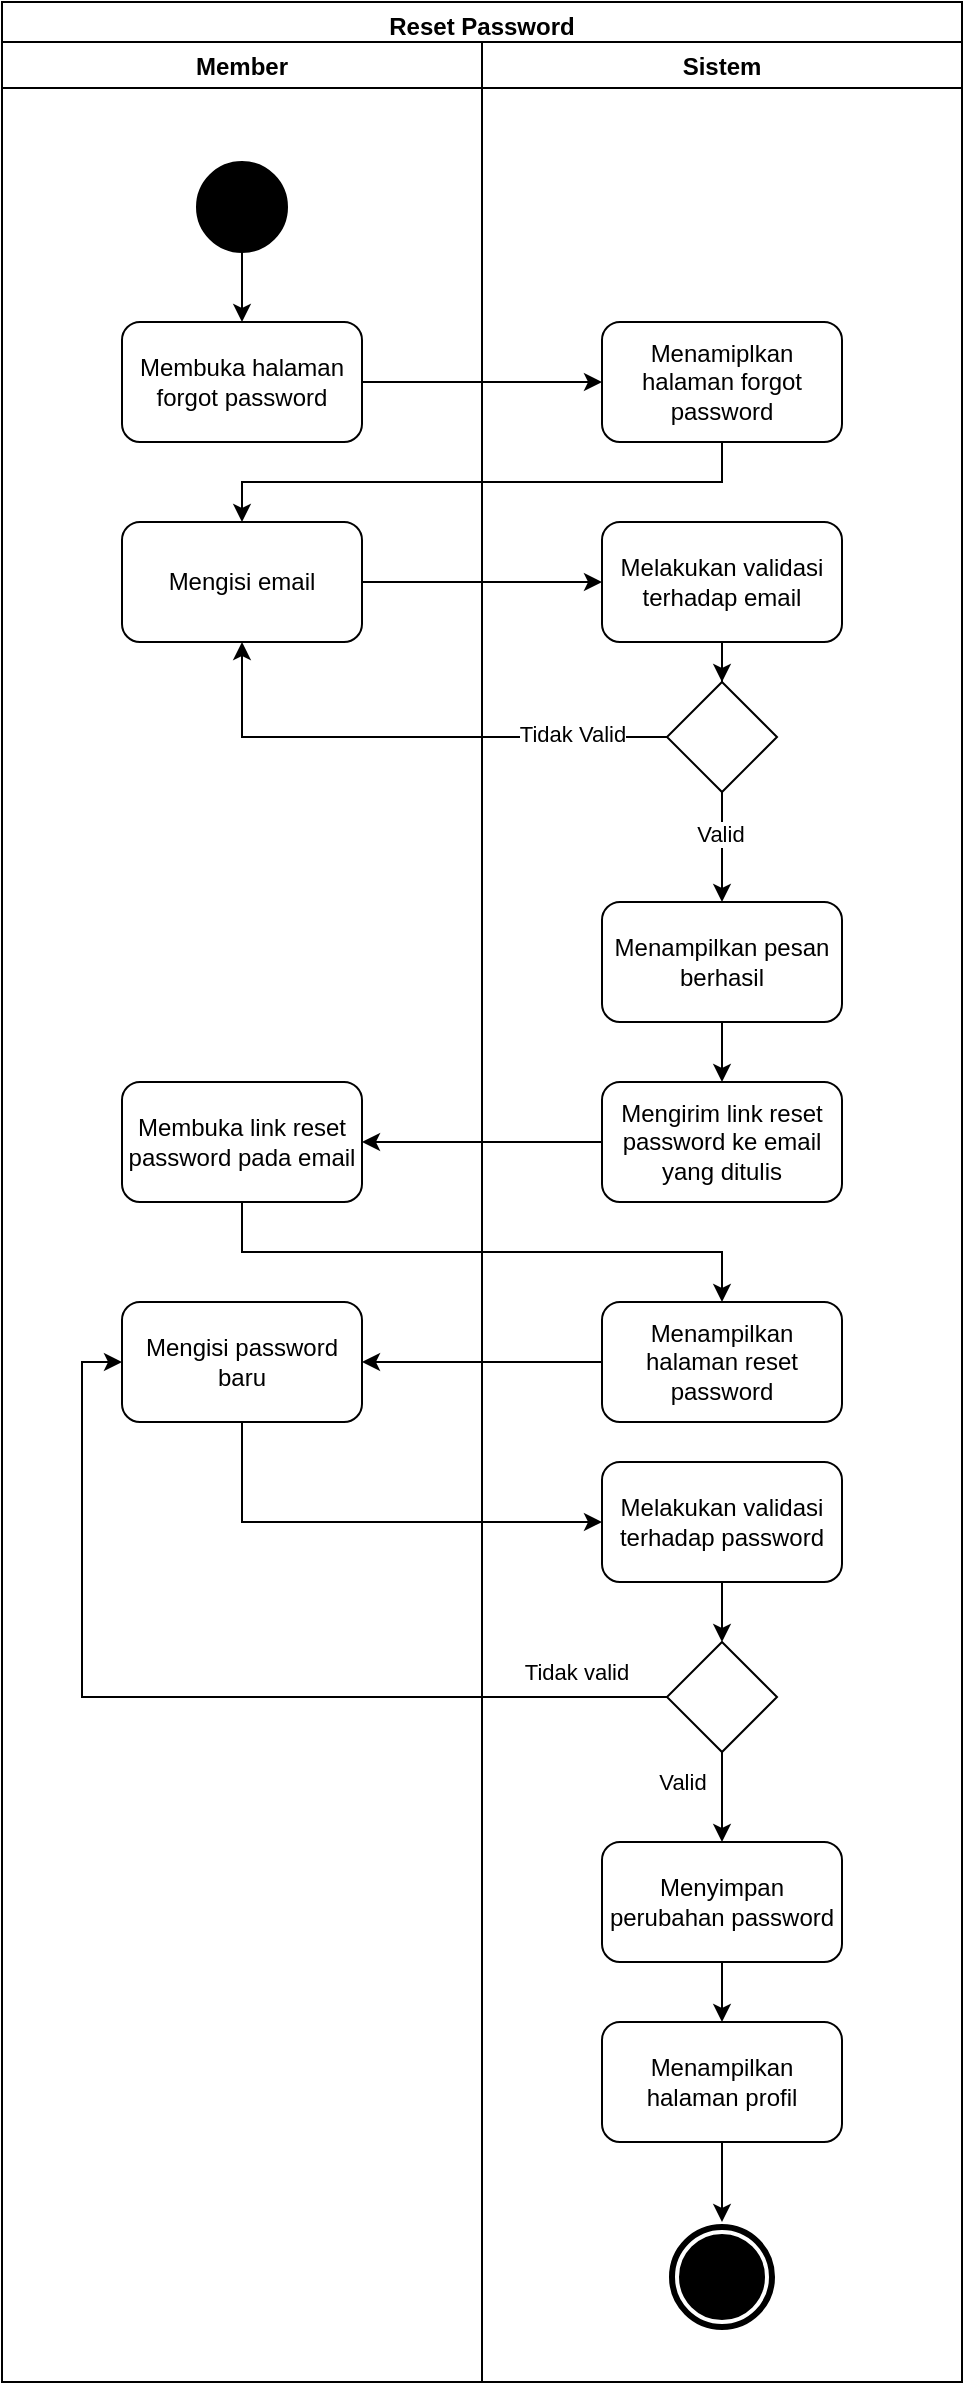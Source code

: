 <mxfile version="18.0.7" type="device"><diagram id="prtHgNgQTEPvFCAcTncT" name="Page-1"><mxGraphModel dx="1038" dy="489" grid="1" gridSize="10" guides="1" tooltips="1" connect="1" arrows="1" fold="1" page="1" pageScale="1" pageWidth="827" pageHeight="1169" math="0" shadow="0"><root><mxCell id="0"/><mxCell id="1" parent="0"/><mxCell id="xOL2CaStUpzWwHvCU3t6-1" value="Reset Password" style="swimlane;fillColor=none;" parent="1" vertex="1"><mxGeometry x="240" y="60" width="480" height="1190" as="geometry"/></mxCell><mxCell id="xOL2CaStUpzWwHvCU3t6-3" value="Member" style="swimlane;startSize=23;" parent="xOL2CaStUpzWwHvCU3t6-1" vertex="1"><mxGeometry y="20" width="240" height="1170" as="geometry"/></mxCell><mxCell id="vmJuZQhiceogOi0fgAVd-5" style="edgeStyle=orthogonalEdgeStyle;rounded=0;orthogonalLoop=1;jettySize=auto;html=1;" parent="xOL2CaStUpzWwHvCU3t6-3" source="xOL2CaStUpzWwHvCU3t6-4" target="vmJuZQhiceogOi0fgAVd-3" edge="1"><mxGeometry relative="1" as="geometry"/></mxCell><mxCell id="xOL2CaStUpzWwHvCU3t6-4" value="" style="ellipse;whiteSpace=wrap;html=1;aspect=fixed;fillColor=#000000;" parent="xOL2CaStUpzWwHvCU3t6-3" vertex="1"><mxGeometry x="97.5" y="60" width="45" height="45" as="geometry"/></mxCell><mxCell id="vmJuZQhiceogOi0fgAVd-3" value="Membuka halaman forgot password" style="rounded=1;whiteSpace=wrap;html=1;fillColor=none;" parent="xOL2CaStUpzWwHvCU3t6-3" vertex="1"><mxGeometry x="60" y="140" width="120" height="60" as="geometry"/></mxCell><mxCell id="vmJuZQhiceogOi0fgAVd-12" value="Membuka link reset password pada email" style="rounded=1;whiteSpace=wrap;html=1;fillColor=none;" parent="xOL2CaStUpzWwHvCU3t6-3" vertex="1"><mxGeometry x="60" y="520" width="120" height="60" as="geometry"/></mxCell><mxCell id="vmJuZQhiceogOi0fgAVd-16" value="Mengisi password baru" style="rounded=1;whiteSpace=wrap;html=1;fillColor=none;" parent="xOL2CaStUpzWwHvCU3t6-3" vertex="1"><mxGeometry x="60" y="630" width="120" height="60" as="geometry"/></mxCell><mxCell id="8O35Q4yE5lDGAT71DADw-32" value="Mengisi email" style="rounded=1;whiteSpace=wrap;html=1;fillColor=none;" parent="xOL2CaStUpzWwHvCU3t6-3" vertex="1"><mxGeometry x="60" y="240" width="120" height="60" as="geometry"/></mxCell><mxCell id="xOL2CaStUpzWwHvCU3t6-2" value="Sistem" style="swimlane;" parent="xOL2CaStUpzWwHvCU3t6-1" vertex="1"><mxGeometry x="240" y="20" width="240" height="1170" as="geometry"/></mxCell><mxCell id="xOL2CaStUpzWwHvCU3t6-14" style="edgeStyle=orthogonalEdgeStyle;rounded=0;orthogonalLoop=1;jettySize=auto;html=1;" parent="xOL2CaStUpzWwHvCU3t6-2" source="xOL2CaStUpzWwHvCU3t6-6" target="xOL2CaStUpzWwHvCU3t6-13" edge="1"><mxGeometry relative="1" as="geometry"/></mxCell><mxCell id="xOL2CaStUpzWwHvCU3t6-6" value="Melakukan validasi terhadap email" style="rounded=1;whiteSpace=wrap;html=1;fillColor=none;" parent="xOL2CaStUpzWwHvCU3t6-2" vertex="1"><mxGeometry x="60" y="240" width="120" height="60" as="geometry"/></mxCell><mxCell id="CHEP6N8ROzJFomDGLrhJ-2" style="edgeStyle=orthogonalEdgeStyle;rounded=0;orthogonalLoop=1;jettySize=auto;html=1;" parent="xOL2CaStUpzWwHvCU3t6-2" source="xOL2CaStUpzWwHvCU3t6-13" target="CHEP6N8ROzJFomDGLrhJ-1" edge="1"><mxGeometry relative="1" as="geometry"/></mxCell><mxCell id="CHEP6N8ROzJFomDGLrhJ-4" value="Valid" style="edgeLabel;html=1;align=center;verticalAlign=middle;resizable=0;points=[];" parent="CHEP6N8ROzJFomDGLrhJ-2" vertex="1" connectable="0"><mxGeometry x="-0.253" y="-1" relative="1" as="geometry"><mxPoint as="offset"/></mxGeometry></mxCell><mxCell id="xOL2CaStUpzWwHvCU3t6-13" value="" style="rhombus;whiteSpace=wrap;html=1;fillColor=none;" parent="xOL2CaStUpzWwHvCU3t6-2" vertex="1"><mxGeometry x="92.5" y="320" width="55" height="55" as="geometry"/></mxCell><mxCell id="xOL2CaStUpzWwHvCU3t6-16" value="Mengirim link reset password ke email yang ditulis" style="rounded=1;whiteSpace=wrap;html=1;fillColor=none;" parent="xOL2CaStUpzWwHvCU3t6-2" vertex="1"><mxGeometry x="60" y="520" width="120" height="60" as="geometry"/></mxCell><mxCell id="vmJuZQhiceogOi0fgAVd-4" value="Menamiplkan halaman forgot password" style="rounded=1;whiteSpace=wrap;html=1;fillColor=none;" parent="xOL2CaStUpzWwHvCU3t6-2" vertex="1"><mxGeometry x="60" y="140" width="120" height="60" as="geometry"/></mxCell><mxCell id="vmJuZQhiceogOi0fgAVd-14" value="Menampilkan halaman reset password" style="rounded=1;whiteSpace=wrap;html=1;fillColor=none;" parent="xOL2CaStUpzWwHvCU3t6-2" vertex="1"><mxGeometry x="60" y="630" width="120" height="60" as="geometry"/></mxCell><mxCell id="vmJuZQhiceogOi0fgAVd-22" value="" style="rhombus;whiteSpace=wrap;html=1;fillColor=none;" parent="xOL2CaStUpzWwHvCU3t6-2" vertex="1"><mxGeometry x="92.5" y="800" width="55" height="55" as="geometry"/></mxCell><mxCell id="CHEP6N8ROzJFomDGLrhJ-7" style="edgeStyle=orthogonalEdgeStyle;rounded=0;orthogonalLoop=1;jettySize=auto;html=1;" parent="xOL2CaStUpzWwHvCU3t6-2" source="vmJuZQhiceogOi0fgAVd-23" target="CHEP6N8ROzJFomDGLrhJ-5" edge="1"><mxGeometry relative="1" as="geometry"/></mxCell><mxCell id="vmJuZQhiceogOi0fgAVd-23" value="Menyimpan perubahan password" style="rounded=1;whiteSpace=wrap;html=1;fillColor=none;" parent="xOL2CaStUpzWwHvCU3t6-2" vertex="1"><mxGeometry x="60" y="900" width="120" height="60" as="geometry"/></mxCell><mxCell id="vmJuZQhiceogOi0fgAVd-21" value="Valid" style="edgeStyle=orthogonalEdgeStyle;rounded=0;orthogonalLoop=1;jettySize=auto;html=1;" parent="xOL2CaStUpzWwHvCU3t6-2" source="vmJuZQhiceogOi0fgAVd-22" target="vmJuZQhiceogOi0fgAVd-23" edge="1"><mxGeometry x="-0.333" y="-20" relative="1" as="geometry"><mxPoint as="offset"/></mxGeometry></mxCell><mxCell id="vmJuZQhiceogOi0fgAVd-24" value="Tidak valid" style="edgeLabel;html=1;align=center;verticalAlign=middle;resizable=0;points=[];" parent="xOL2CaStUpzWwHvCU3t6-2" vertex="1" connectable="0"><mxGeometry x="46.5" y="814.5" as="geometry"/></mxCell><mxCell id="CHEP6N8ROzJFomDGLrhJ-3" style="edgeStyle=orthogonalEdgeStyle;rounded=0;orthogonalLoop=1;jettySize=auto;html=1;" parent="xOL2CaStUpzWwHvCU3t6-2" source="CHEP6N8ROzJFomDGLrhJ-1" target="xOL2CaStUpzWwHvCU3t6-16" edge="1"><mxGeometry relative="1" as="geometry"/></mxCell><mxCell id="CHEP6N8ROzJFomDGLrhJ-1" value="Menampilkan pesan berhasil" style="rounded=1;whiteSpace=wrap;html=1;fillColor=none;" parent="xOL2CaStUpzWwHvCU3t6-2" vertex="1"><mxGeometry x="60" y="430" width="120" height="60" as="geometry"/></mxCell><mxCell id="CHEP6N8ROzJFomDGLrhJ-5" value="Menampilkan halaman profil" style="rounded=1;whiteSpace=wrap;html=1;fillColor=none;" parent="xOL2CaStUpzWwHvCU3t6-2" vertex="1"><mxGeometry x="60" y="990" width="120" height="60" as="geometry"/></mxCell><mxCell id="Hq9A7DnsSwkSQH77mcXP-3" style="edgeStyle=orthogonalEdgeStyle;rounded=0;orthogonalLoop=1;jettySize=auto;html=1;" edge="1" parent="xOL2CaStUpzWwHvCU3t6-2" source="Hq9A7DnsSwkSQH77mcXP-1" target="vmJuZQhiceogOi0fgAVd-22"><mxGeometry relative="1" as="geometry"/></mxCell><mxCell id="Hq9A7DnsSwkSQH77mcXP-1" value="Melakukan validasi terhadap password" style="rounded=1;whiteSpace=wrap;html=1;fillColor=none;" vertex="1" parent="xOL2CaStUpzWwHvCU3t6-2"><mxGeometry x="60" y="710" width="120" height="60" as="geometry"/></mxCell><mxCell id="vmJuZQhiceogOi0fgAVd-6" style="edgeStyle=orthogonalEdgeStyle;rounded=0;orthogonalLoop=1;jettySize=auto;html=1;" parent="xOL2CaStUpzWwHvCU3t6-1" source="vmJuZQhiceogOi0fgAVd-3" target="vmJuZQhiceogOi0fgAVd-4" edge="1"><mxGeometry relative="1" as="geometry"/></mxCell><mxCell id="vmJuZQhiceogOi0fgAVd-13" style="edgeStyle=orthogonalEdgeStyle;rounded=0;orthogonalLoop=1;jettySize=auto;html=1;entryX=1;entryY=0.5;entryDx=0;entryDy=0;" parent="xOL2CaStUpzWwHvCU3t6-1" source="xOL2CaStUpzWwHvCU3t6-16" target="vmJuZQhiceogOi0fgAVd-12" edge="1"><mxGeometry relative="1" as="geometry"/></mxCell><mxCell id="vmJuZQhiceogOi0fgAVd-15" style="edgeStyle=orthogonalEdgeStyle;rounded=0;orthogonalLoop=1;jettySize=auto;html=1;exitX=0.5;exitY=1;exitDx=0;exitDy=0;entryX=0.5;entryY=0;entryDx=0;entryDy=0;" parent="xOL2CaStUpzWwHvCU3t6-1" source="vmJuZQhiceogOi0fgAVd-12" target="vmJuZQhiceogOi0fgAVd-14" edge="1"><mxGeometry relative="1" as="geometry"/></mxCell><mxCell id="vmJuZQhiceogOi0fgAVd-17" style="edgeStyle=orthogonalEdgeStyle;rounded=0;orthogonalLoop=1;jettySize=auto;html=1;exitX=0;exitY=0.5;exitDx=0;exitDy=0;" parent="xOL2CaStUpzWwHvCU3t6-1" source="vmJuZQhiceogOi0fgAVd-14" target="vmJuZQhiceogOi0fgAVd-16" edge="1"><mxGeometry relative="1" as="geometry"/></mxCell><mxCell id="vmJuZQhiceogOi0fgAVd-27" style="edgeStyle=orthogonalEdgeStyle;rounded=0;orthogonalLoop=1;jettySize=auto;html=1;exitX=0;exitY=0.5;exitDx=0;exitDy=0;entryX=0;entryY=0.5;entryDx=0;entryDy=0;" parent="xOL2CaStUpzWwHvCU3t6-1" source="vmJuZQhiceogOi0fgAVd-22" target="vmJuZQhiceogOi0fgAVd-16" edge="1"><mxGeometry relative="1" as="geometry"/></mxCell><mxCell id="J4xfqxHeoUKMOuX4S9kI-1" style="edgeStyle=orthogonalEdgeStyle;rounded=0;orthogonalLoop=1;jettySize=auto;html=1;" parent="xOL2CaStUpzWwHvCU3t6-1" source="vmJuZQhiceogOi0fgAVd-4" target="8O35Q4yE5lDGAT71DADw-32" edge="1"><mxGeometry relative="1" as="geometry"><Array as="points"><mxPoint x="360" y="240"/><mxPoint x="120" y="240"/></Array></mxGeometry></mxCell><mxCell id="J4xfqxHeoUKMOuX4S9kI-2" style="edgeStyle=orthogonalEdgeStyle;rounded=0;orthogonalLoop=1;jettySize=auto;html=1;" parent="xOL2CaStUpzWwHvCU3t6-1" source="8O35Q4yE5lDGAT71DADw-32" target="xOL2CaStUpzWwHvCU3t6-6" edge="1"><mxGeometry relative="1" as="geometry"/></mxCell><mxCell id="J4xfqxHeoUKMOuX4S9kI-3" style="edgeStyle=orthogonalEdgeStyle;rounded=0;orthogonalLoop=1;jettySize=auto;html=1;entryX=0.5;entryY=1;entryDx=0;entryDy=0;" parent="xOL2CaStUpzWwHvCU3t6-1" source="xOL2CaStUpzWwHvCU3t6-13" target="8O35Q4yE5lDGAT71DADw-32" edge="1"><mxGeometry relative="1" as="geometry"/></mxCell><mxCell id="J4xfqxHeoUKMOuX4S9kI-4" value="Tidak Valid" style="edgeLabel;html=1;align=center;verticalAlign=middle;resizable=0;points=[];" parent="J4xfqxHeoUKMOuX4S9kI-3" vertex="1" connectable="0"><mxGeometry x="-0.636" y="-2" relative="1" as="geometry"><mxPoint as="offset"/></mxGeometry></mxCell><mxCell id="Hq9A7DnsSwkSQH77mcXP-2" style="edgeStyle=orthogonalEdgeStyle;rounded=0;orthogonalLoop=1;jettySize=auto;html=1;entryX=0;entryY=0.5;entryDx=0;entryDy=0;" edge="1" parent="xOL2CaStUpzWwHvCU3t6-1" source="vmJuZQhiceogOi0fgAVd-16" target="Hq9A7DnsSwkSQH77mcXP-1"><mxGeometry relative="1" as="geometry"><Array as="points"><mxPoint x="120" y="760"/></Array></mxGeometry></mxCell><mxCell id="xOL2CaStUpzWwHvCU3t6-19" value="" style="ellipse;shape=doubleEllipse;whiteSpace=wrap;html=1;aspect=fixed;fillColor=#000000;strokeColor=#FFFFFF;strokeWidth=2;" parent="1" vertex="1"><mxGeometry x="572.5" y="1170" width="55" height="55" as="geometry"/></mxCell><mxCell id="CHEP6N8ROzJFomDGLrhJ-8" style="edgeStyle=orthogonalEdgeStyle;rounded=0;orthogonalLoop=1;jettySize=auto;html=1;" parent="1" source="CHEP6N8ROzJFomDGLrhJ-5" target="xOL2CaStUpzWwHvCU3t6-19" edge="1"><mxGeometry relative="1" as="geometry"/></mxCell></root></mxGraphModel></diagram></mxfile>